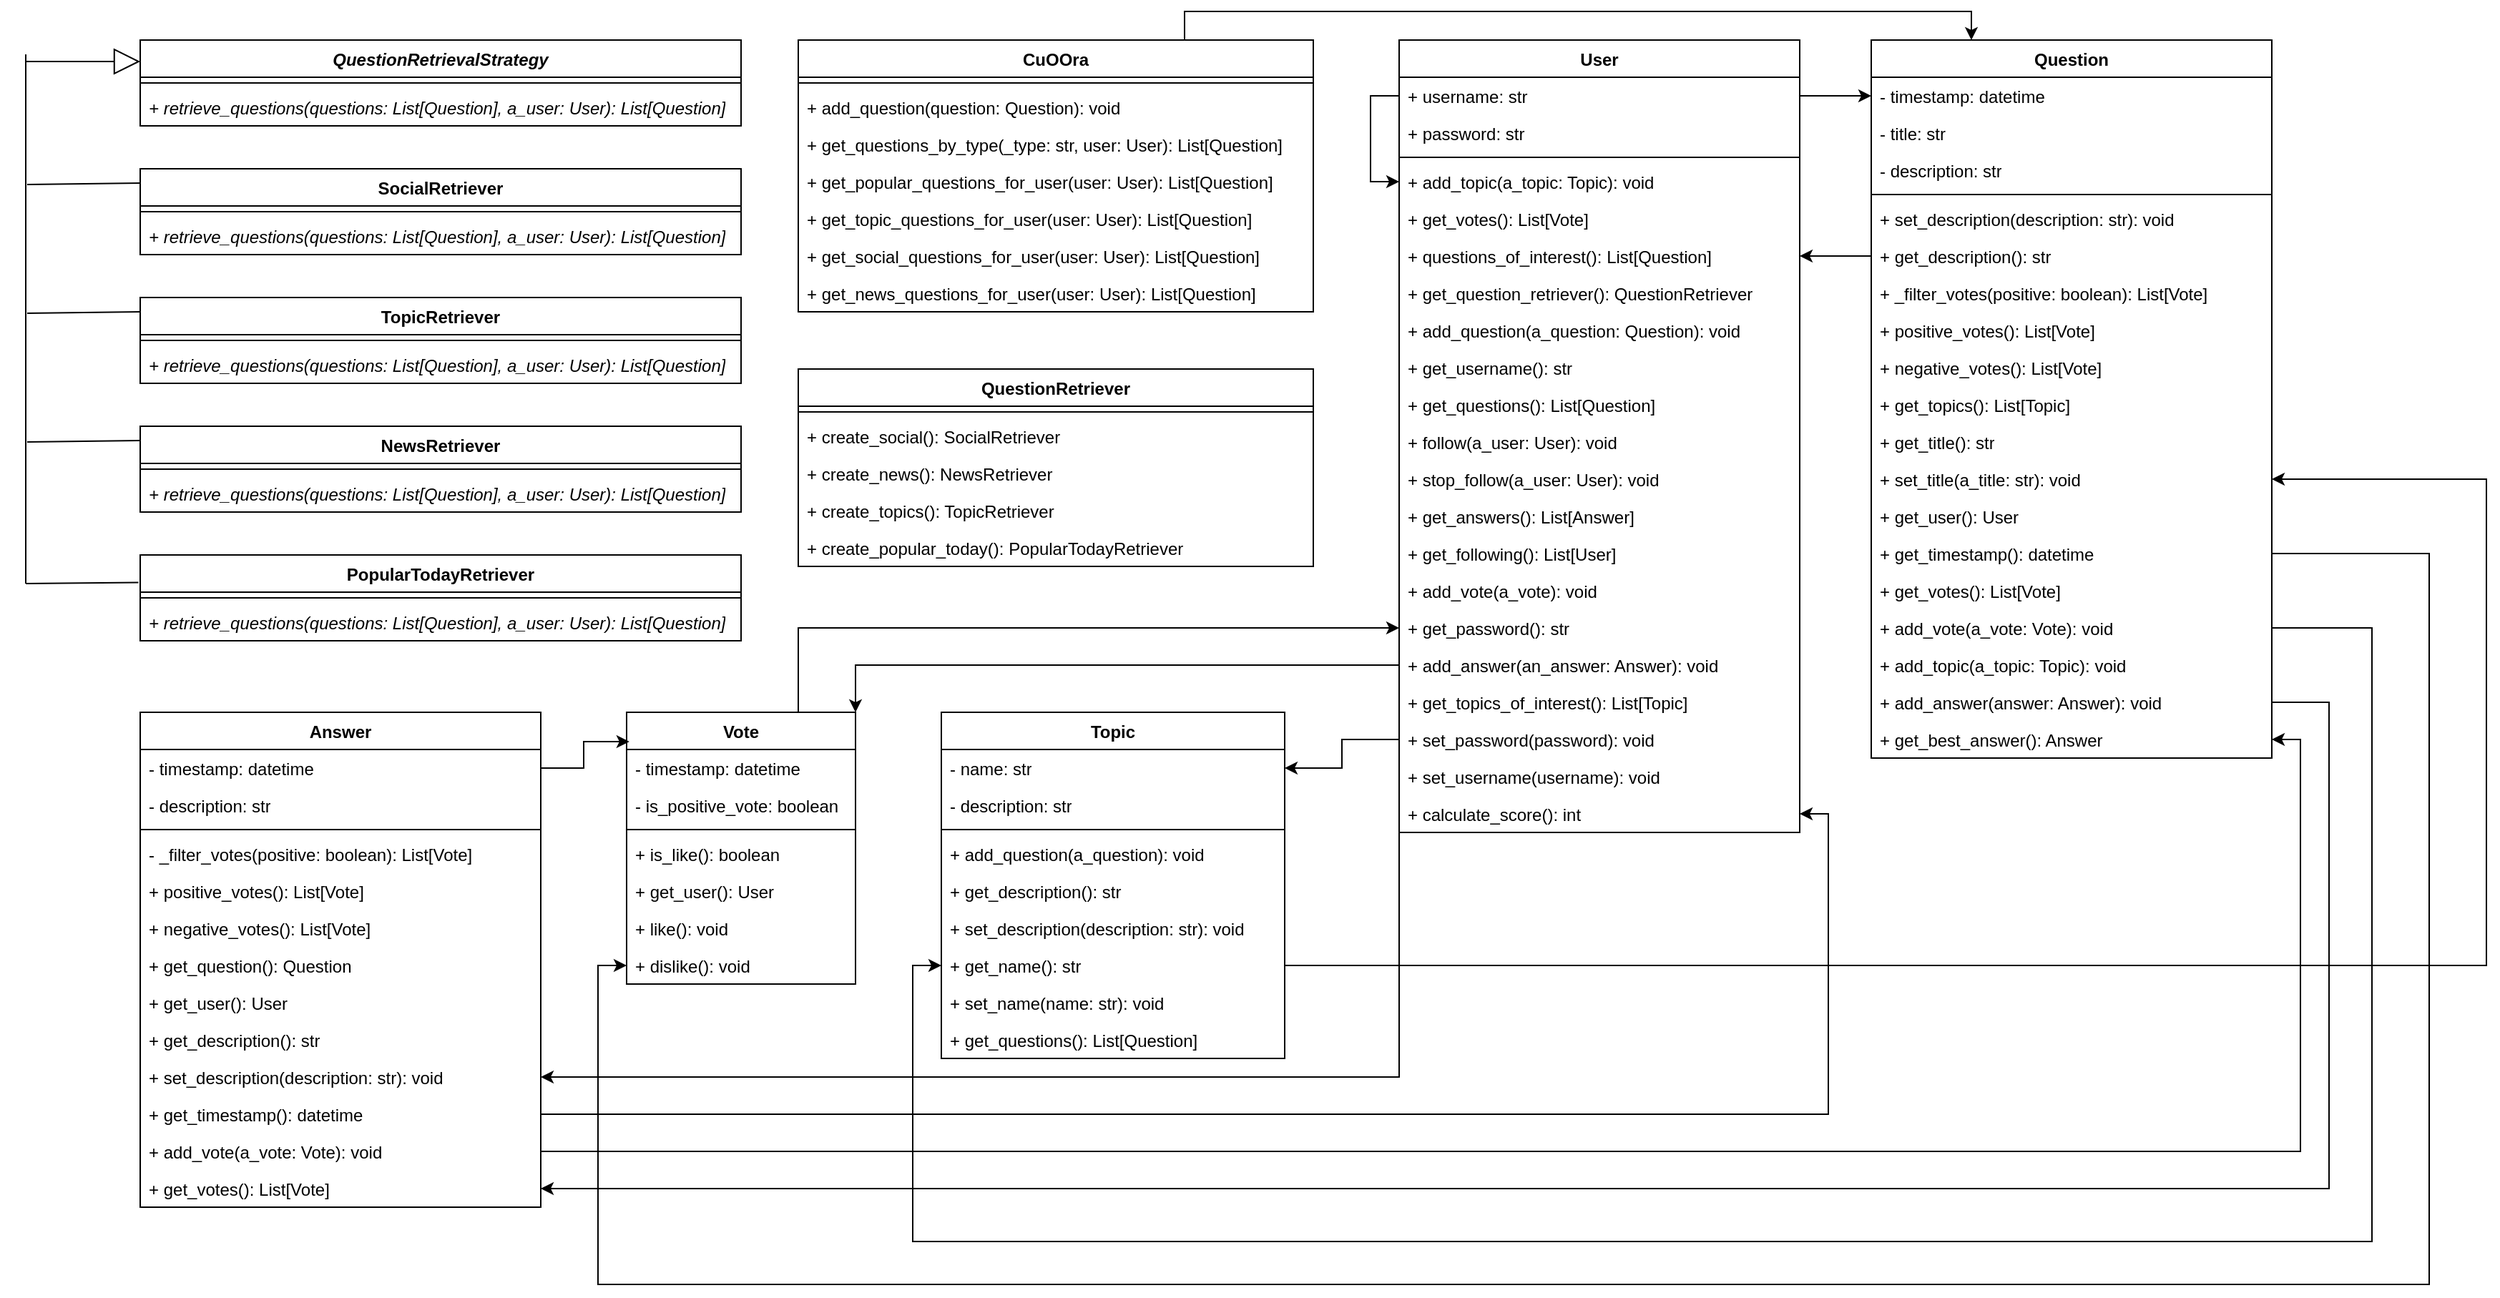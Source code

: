 <mxfile version="26.1.3">
  <diagram id="C5RBs43oDa-KdzZeNtuy" name="Page-1">
    <mxGraphModel dx="2048" dy="848" grid="1" gridSize="10" guides="1" tooltips="1" connect="1" arrows="1" fold="1" page="1" pageScale="1" pageWidth="827" pageHeight="1169" math="0" shadow="0">
      <root>
        <mxCell id="WIyWlLk6GJQsqaUBKTNV-0" />
        <mxCell id="WIyWlLk6GJQsqaUBKTNV-1" parent="WIyWlLk6GJQsqaUBKTNV-0" />
        <mxCell id="xFbKde7VfyN_ojjTYTvC-128" style="edgeStyle=orthogonalEdgeStyle;rounded=0;orthogonalLoop=1;jettySize=auto;html=1;exitX=0.75;exitY=0;exitDx=0;exitDy=0;entryX=0.25;entryY=0;entryDx=0;entryDy=0;" edge="1" parent="WIyWlLk6GJQsqaUBKTNV-1" source="xFbKde7VfyN_ojjTYTvC-0" target="xFbKde7VfyN_ojjTYTvC-89">
          <mxGeometry relative="1" as="geometry" />
        </mxCell>
        <mxCell id="xFbKde7VfyN_ojjTYTvC-0" value="CuOOra" style="swimlane;fontStyle=1;align=center;verticalAlign=top;childLayout=stackLayout;horizontal=1;startSize=26;horizontalStack=0;resizeParent=1;resizeParentMax=0;resizeLast=0;collapsible=1;marginBottom=0;whiteSpace=wrap;html=1;" vertex="1" parent="WIyWlLk6GJQsqaUBKTNV-1">
          <mxGeometry x="580" y="240" width="360" height="190" as="geometry" />
        </mxCell>
        <mxCell id="xFbKde7VfyN_ojjTYTvC-2" value="" style="line;strokeWidth=1;fillColor=none;align=left;verticalAlign=middle;spacingTop=-1;spacingLeft=3;spacingRight=3;rotatable=0;labelPosition=right;points=[];portConstraint=eastwest;strokeColor=inherit;" vertex="1" parent="xFbKde7VfyN_ojjTYTvC-0">
          <mxGeometry y="26" width="360" height="8" as="geometry" />
        </mxCell>
        <mxCell id="xFbKde7VfyN_ojjTYTvC-3" value="+ add_question(question: Question): void" style="text;strokeColor=none;fillColor=none;align=left;verticalAlign=top;spacingLeft=4;spacingRight=4;overflow=hidden;rotatable=0;points=[[0,0.5],[1,0.5]];portConstraint=eastwest;whiteSpace=wrap;html=1;" vertex="1" parent="xFbKde7VfyN_ojjTYTvC-0">
          <mxGeometry y="34" width="360" height="26" as="geometry" />
        </mxCell>
        <mxCell id="xFbKde7VfyN_ojjTYTvC-6" value="+ get_questions_by_type(_type: str, user: User): List[Question]&lt;span style=&quot;color: rgba(0, 0, 0, 0); font-family: monospace; font-size: 0px; text-wrap-mode: nowrap;&quot;&gt;%dd3CmxGraphModel%3E%3Croot%3E%3CmxCell%20id%3D%220%22%2F%3E%3CmxCell%20id%3D%221%22%20parent%3D%220%22%2F%3E%3CmxCell%20id%3D%222%22%20value%3D%22%2B%20add_question(question)%3A%20void%22%20style%3D%22text%3BstrokeColor%3Dnone%3BfillColor%3Dnone%3Balign%3Dleft%3BverticalAlign%3Dtop%3BspacingLeft%3D4%3BspacingRight%3D4%3Boverflow%3Dhidden%3Brotatable%3D0%3Bpoints%3D%5B%5B0%2C0.5%5D%2C%5B1%2C0.5%5D%5D%3BportConstraint%3Deastwest%3BwhiteSpace%3Dwrap%3Bhtml%3D1%3B%22%20vertex%3D%221%22%20parent%3D%221%22%3E%3CmxGeometry%20x%3D%22480%22%20y%3D%22744%22%20width%3D%22190%22%20height%3D%2226%22%20as%3D%22geometry%22%2F%3E%3C%2FmxCell%3E%3C%2Froot%3E%3C%2FmxGraphModel%3E&lt;/span&gt;" style="text;strokeColor=none;fillColor=none;align=left;verticalAlign=top;spacingLeft=4;spacingRight=4;overflow=hidden;rotatable=0;points=[[0,0.5],[1,0.5]];portConstraint=eastwest;whiteSpace=wrap;html=1;" vertex="1" parent="xFbKde7VfyN_ojjTYTvC-0">
          <mxGeometry y="60" width="360" height="26" as="geometry" />
        </mxCell>
        <mxCell id="xFbKde7VfyN_ojjTYTvC-14" value="+&amp;nbsp;get_popular_questions_for_user(user: User): List[Question]" style="text;strokeColor=none;fillColor=none;align=left;verticalAlign=top;spacingLeft=4;spacingRight=4;overflow=hidden;rotatable=0;points=[[0,0.5],[1,0.5]];portConstraint=eastwest;whiteSpace=wrap;html=1;" vertex="1" parent="xFbKde7VfyN_ojjTYTvC-0">
          <mxGeometry y="86" width="360" height="26" as="geometry" />
        </mxCell>
        <mxCell id="xFbKde7VfyN_ojjTYTvC-13" value="+&amp;nbsp;get_topic_questions_for_user(user: User): List[Question]" style="text;strokeColor=none;fillColor=none;align=left;verticalAlign=top;spacingLeft=4;spacingRight=4;overflow=hidden;rotatable=0;points=[[0,0.5],[1,0.5]];portConstraint=eastwest;whiteSpace=wrap;html=1;" vertex="1" parent="xFbKde7VfyN_ojjTYTvC-0">
          <mxGeometry y="112" width="360" height="26" as="geometry" />
        </mxCell>
        <mxCell id="xFbKde7VfyN_ojjTYTvC-15" value="+&amp;nbsp;get_social_questions_for_user(user: User): List[Question]" style="text;strokeColor=none;fillColor=none;align=left;verticalAlign=top;spacingLeft=4;spacingRight=4;overflow=hidden;rotatable=0;points=[[0,0.5],[1,0.5]];portConstraint=eastwest;whiteSpace=wrap;html=1;" vertex="1" parent="xFbKde7VfyN_ojjTYTvC-0">
          <mxGeometry y="138" width="360" height="26" as="geometry" />
        </mxCell>
        <mxCell id="xFbKde7VfyN_ojjTYTvC-16" value="+&amp;nbsp;get_news_questions_for_user(user: User): List[Question]" style="text;strokeColor=none;fillColor=none;align=left;verticalAlign=top;spacingLeft=4;spacingRight=4;overflow=hidden;rotatable=0;points=[[0,0.5],[1,0.5]];portConstraint=eastwest;whiteSpace=wrap;html=1;" vertex="1" parent="xFbKde7VfyN_ojjTYTvC-0">
          <mxGeometry y="164" width="360" height="26" as="geometry" />
        </mxCell>
        <mxCell id="xFbKde7VfyN_ojjTYTvC-7" value="&lt;i&gt;QuestionRetrievalStrategy&lt;/i&gt;" style="swimlane;fontStyle=1;align=center;verticalAlign=top;childLayout=stackLayout;horizontal=1;startSize=26;horizontalStack=0;resizeParent=1;resizeParentMax=0;resizeLast=0;collapsible=1;marginBottom=0;whiteSpace=wrap;html=1;" vertex="1" parent="WIyWlLk6GJQsqaUBKTNV-1">
          <mxGeometry x="120" y="240" width="420" height="60" as="geometry" />
        </mxCell>
        <mxCell id="xFbKde7VfyN_ojjTYTvC-9" value="" style="line;strokeWidth=1;fillColor=none;align=left;verticalAlign=middle;spacingTop=-1;spacingLeft=3;spacingRight=3;rotatable=0;labelPosition=right;points=[];portConstraint=eastwest;strokeColor=inherit;" vertex="1" parent="xFbKde7VfyN_ojjTYTvC-7">
          <mxGeometry y="26" width="420" height="8" as="geometry" />
        </mxCell>
        <mxCell id="xFbKde7VfyN_ojjTYTvC-10" value="&lt;i&gt;+&amp;nbsp;retrieve_questions(questions: List[Question], a_user: User): List[Question]&lt;/i&gt;" style="text;strokeColor=none;fillColor=none;align=left;verticalAlign=top;spacingLeft=4;spacingRight=4;overflow=hidden;rotatable=0;points=[[0,0.5],[1,0.5]];portConstraint=eastwest;whiteSpace=wrap;html=1;" vertex="1" parent="xFbKde7VfyN_ojjTYTvC-7">
          <mxGeometry y="34" width="420" height="26" as="geometry" />
        </mxCell>
        <mxCell id="xFbKde7VfyN_ojjTYTvC-18" value="SocialRetriever" style="swimlane;fontStyle=1;align=center;verticalAlign=top;childLayout=stackLayout;horizontal=1;startSize=26;horizontalStack=0;resizeParent=1;resizeParentMax=0;resizeLast=0;collapsible=1;marginBottom=0;whiteSpace=wrap;html=1;" vertex="1" parent="WIyWlLk6GJQsqaUBKTNV-1">
          <mxGeometry x="120" y="330" width="420" height="60" as="geometry" />
        </mxCell>
        <mxCell id="xFbKde7VfyN_ojjTYTvC-20" value="" style="line;strokeWidth=1;fillColor=none;align=left;verticalAlign=middle;spacingTop=-1;spacingLeft=3;spacingRight=3;rotatable=0;labelPosition=right;points=[];portConstraint=eastwest;strokeColor=inherit;" vertex="1" parent="xFbKde7VfyN_ojjTYTvC-18">
          <mxGeometry y="26" width="420" height="8" as="geometry" />
        </mxCell>
        <mxCell id="xFbKde7VfyN_ojjTYTvC-21" value="&lt;i&gt;+&amp;nbsp;retrieve_questions(questions: List[Question], a_user: User): List[Question]&lt;/i&gt;" style="text;strokeColor=none;fillColor=none;align=left;verticalAlign=top;spacingLeft=4;spacingRight=4;overflow=hidden;rotatable=0;points=[[0,0.5],[1,0.5]];portConstraint=eastwest;whiteSpace=wrap;html=1;" vertex="1" parent="xFbKde7VfyN_ojjTYTvC-18">
          <mxGeometry y="34" width="420" height="26" as="geometry" />
        </mxCell>
        <mxCell id="xFbKde7VfyN_ojjTYTvC-22" value="TopicRetriever" style="swimlane;fontStyle=1;align=center;verticalAlign=top;childLayout=stackLayout;horizontal=1;startSize=26;horizontalStack=0;resizeParent=1;resizeParentMax=0;resizeLast=0;collapsible=1;marginBottom=0;whiteSpace=wrap;html=1;" vertex="1" parent="WIyWlLk6GJQsqaUBKTNV-1">
          <mxGeometry x="120" y="420" width="420" height="60" as="geometry" />
        </mxCell>
        <mxCell id="xFbKde7VfyN_ojjTYTvC-24" value="" style="line;strokeWidth=1;fillColor=none;align=left;verticalAlign=middle;spacingTop=-1;spacingLeft=3;spacingRight=3;rotatable=0;labelPosition=right;points=[];portConstraint=eastwest;strokeColor=inherit;" vertex="1" parent="xFbKde7VfyN_ojjTYTvC-22">
          <mxGeometry y="26" width="420" height="8" as="geometry" />
        </mxCell>
        <mxCell id="xFbKde7VfyN_ojjTYTvC-25" value="&lt;i&gt;+&amp;nbsp;retrieve_questions(questions: List[Question], a_user: User): List[Question]&lt;/i&gt;" style="text;strokeColor=none;fillColor=none;align=left;verticalAlign=top;spacingLeft=4;spacingRight=4;overflow=hidden;rotatable=0;points=[[0,0.5],[1,0.5]];portConstraint=eastwest;whiteSpace=wrap;html=1;" vertex="1" parent="xFbKde7VfyN_ojjTYTvC-22">
          <mxGeometry y="34" width="420" height="26" as="geometry" />
        </mxCell>
        <mxCell id="xFbKde7VfyN_ojjTYTvC-26" value="NewsRetriever" style="swimlane;fontStyle=1;align=center;verticalAlign=top;childLayout=stackLayout;horizontal=1;startSize=26;horizontalStack=0;resizeParent=1;resizeParentMax=0;resizeLast=0;collapsible=1;marginBottom=0;whiteSpace=wrap;html=1;" vertex="1" parent="WIyWlLk6GJQsqaUBKTNV-1">
          <mxGeometry x="120" y="510" width="420" height="60" as="geometry" />
        </mxCell>
        <mxCell id="xFbKde7VfyN_ojjTYTvC-28" value="" style="line;strokeWidth=1;fillColor=none;align=left;verticalAlign=middle;spacingTop=-1;spacingLeft=3;spacingRight=3;rotatable=0;labelPosition=right;points=[];portConstraint=eastwest;strokeColor=inherit;" vertex="1" parent="xFbKde7VfyN_ojjTYTvC-26">
          <mxGeometry y="26" width="420" height="8" as="geometry" />
        </mxCell>
        <mxCell id="xFbKde7VfyN_ojjTYTvC-29" value="&lt;i&gt;+&amp;nbsp;retrieve_questions(questions: List[Question], a_user: User): List[Question]&lt;/i&gt;" style="text;strokeColor=none;fillColor=none;align=left;verticalAlign=top;spacingLeft=4;spacingRight=4;overflow=hidden;rotatable=0;points=[[0,0.5],[1,0.5]];portConstraint=eastwest;whiteSpace=wrap;html=1;" vertex="1" parent="xFbKde7VfyN_ojjTYTvC-26">
          <mxGeometry y="34" width="420" height="26" as="geometry" />
        </mxCell>
        <mxCell id="xFbKde7VfyN_ojjTYTvC-30" value="PopularTodayRetriever" style="swimlane;fontStyle=1;align=center;verticalAlign=top;childLayout=stackLayout;horizontal=1;startSize=26;horizontalStack=0;resizeParent=1;resizeParentMax=0;resizeLast=0;collapsible=1;marginBottom=0;whiteSpace=wrap;html=1;" vertex="1" parent="WIyWlLk6GJQsqaUBKTNV-1">
          <mxGeometry x="120" y="600" width="420" height="60" as="geometry" />
        </mxCell>
        <mxCell id="xFbKde7VfyN_ojjTYTvC-31" value="" style="line;strokeWidth=1;fillColor=none;align=left;verticalAlign=middle;spacingTop=-1;spacingLeft=3;spacingRight=3;rotatable=0;labelPosition=right;points=[];portConstraint=eastwest;strokeColor=inherit;" vertex="1" parent="xFbKde7VfyN_ojjTYTvC-30">
          <mxGeometry y="26" width="420" height="8" as="geometry" />
        </mxCell>
        <mxCell id="xFbKde7VfyN_ojjTYTvC-32" value="&lt;i&gt;+&amp;nbsp;retrieve_questions(questions: List[Question], a_user: User): List[Question]&lt;/i&gt;" style="text;strokeColor=none;fillColor=none;align=left;verticalAlign=top;spacingLeft=4;spacingRight=4;overflow=hidden;rotatable=0;points=[[0,0.5],[1,0.5]];portConstraint=eastwest;whiteSpace=wrap;html=1;" vertex="1" parent="xFbKde7VfyN_ojjTYTvC-30">
          <mxGeometry y="34" width="420" height="26" as="geometry" />
        </mxCell>
        <mxCell id="xFbKde7VfyN_ojjTYTvC-33" value="QuestionRetriever" style="swimlane;fontStyle=1;align=center;verticalAlign=top;childLayout=stackLayout;horizontal=1;startSize=26;horizontalStack=0;resizeParent=1;resizeParentMax=0;resizeLast=0;collapsible=1;marginBottom=0;whiteSpace=wrap;html=1;" vertex="1" parent="WIyWlLk6GJQsqaUBKTNV-1">
          <mxGeometry x="580" y="470" width="360" height="138" as="geometry" />
        </mxCell>
        <mxCell id="xFbKde7VfyN_ojjTYTvC-35" value="" style="line;strokeWidth=1;fillColor=none;align=left;verticalAlign=middle;spacingTop=-1;spacingLeft=3;spacingRight=3;rotatable=0;labelPosition=right;points=[];portConstraint=eastwest;strokeColor=inherit;" vertex="1" parent="xFbKde7VfyN_ojjTYTvC-33">
          <mxGeometry y="26" width="360" height="8" as="geometry" />
        </mxCell>
        <mxCell id="xFbKde7VfyN_ojjTYTvC-36" value="+ create_social(): SocialRetriever" style="text;strokeColor=none;fillColor=none;align=left;verticalAlign=top;spacingLeft=4;spacingRight=4;overflow=hidden;rotatable=0;points=[[0,0.5],[1,0.5]];portConstraint=eastwest;whiteSpace=wrap;html=1;" vertex="1" parent="xFbKde7VfyN_ojjTYTvC-33">
          <mxGeometry y="34" width="360" height="26" as="geometry" />
        </mxCell>
        <mxCell id="xFbKde7VfyN_ojjTYTvC-37" value="+ create_news(): NewsRetriever" style="text;strokeColor=none;fillColor=none;align=left;verticalAlign=top;spacingLeft=4;spacingRight=4;overflow=hidden;rotatable=0;points=[[0,0.5],[1,0.5]];portConstraint=eastwest;whiteSpace=wrap;html=1;" vertex="1" parent="xFbKde7VfyN_ojjTYTvC-33">
          <mxGeometry y="60" width="360" height="26" as="geometry" />
        </mxCell>
        <mxCell id="xFbKde7VfyN_ojjTYTvC-38" value="+ create_topics(): TopicRetriever" style="text;strokeColor=none;fillColor=none;align=left;verticalAlign=top;spacingLeft=4;spacingRight=4;overflow=hidden;rotatable=0;points=[[0,0.5],[1,0.5]];portConstraint=eastwest;whiteSpace=wrap;html=1;" vertex="1" parent="xFbKde7VfyN_ojjTYTvC-33">
          <mxGeometry y="86" width="360" height="26" as="geometry" />
        </mxCell>
        <mxCell id="xFbKde7VfyN_ojjTYTvC-39" value="+ create_popular_today(): PopularTodayRetriever" style="text;strokeColor=none;fillColor=none;align=left;verticalAlign=top;spacingLeft=4;spacingRight=4;overflow=hidden;rotatable=0;points=[[0,0.5],[1,0.5]];portConstraint=eastwest;whiteSpace=wrap;html=1;" vertex="1" parent="xFbKde7VfyN_ojjTYTvC-33">
          <mxGeometry y="112" width="360" height="26" as="geometry" />
        </mxCell>
        <mxCell id="xFbKde7VfyN_ojjTYTvC-40" value="Answer" style="swimlane;fontStyle=1;align=center;verticalAlign=top;childLayout=stackLayout;horizontal=1;startSize=26;horizontalStack=0;resizeParent=1;resizeParentMax=0;resizeLast=0;collapsible=1;marginBottom=0;whiteSpace=wrap;html=1;" vertex="1" parent="WIyWlLk6GJQsqaUBKTNV-1">
          <mxGeometry x="120" y="710" width="280" height="346" as="geometry" />
        </mxCell>
        <mxCell id="xFbKde7VfyN_ojjTYTvC-41" value="- timestamp: datetime" style="text;strokeColor=none;fillColor=none;align=left;verticalAlign=top;spacingLeft=4;spacingRight=4;overflow=hidden;rotatable=0;points=[[0,0.5],[1,0.5]];portConstraint=eastwest;whiteSpace=wrap;html=1;" vertex="1" parent="xFbKde7VfyN_ojjTYTvC-40">
          <mxGeometry y="26" width="280" height="26" as="geometry" />
        </mxCell>
        <mxCell id="xFbKde7VfyN_ojjTYTvC-44" value="- description: str" style="text;strokeColor=none;fillColor=none;align=left;verticalAlign=top;spacingLeft=4;spacingRight=4;overflow=hidden;rotatable=0;points=[[0,0.5],[1,0.5]];portConstraint=eastwest;whiteSpace=wrap;html=1;" vertex="1" parent="xFbKde7VfyN_ojjTYTvC-40">
          <mxGeometry y="52" width="280" height="26" as="geometry" />
        </mxCell>
        <mxCell id="xFbKde7VfyN_ojjTYTvC-42" value="" style="line;strokeWidth=1;fillColor=none;align=left;verticalAlign=middle;spacingTop=-1;spacingLeft=3;spacingRight=3;rotatable=0;labelPosition=right;points=[];portConstraint=eastwest;strokeColor=inherit;" vertex="1" parent="xFbKde7VfyN_ojjTYTvC-40">
          <mxGeometry y="78" width="280" height="8" as="geometry" />
        </mxCell>
        <mxCell id="xFbKde7VfyN_ojjTYTvC-43" value="- _filter_votes(positive: boolean): List[Vote]" style="text;strokeColor=none;fillColor=none;align=left;verticalAlign=top;spacingLeft=4;spacingRight=4;overflow=hidden;rotatable=0;points=[[0,0.5],[1,0.5]];portConstraint=eastwest;whiteSpace=wrap;html=1;" vertex="1" parent="xFbKde7VfyN_ojjTYTvC-40">
          <mxGeometry y="86" width="280" height="26" as="geometry" />
        </mxCell>
        <mxCell id="xFbKde7VfyN_ojjTYTvC-45" value="+&amp;nbsp;positive_votes(): List[Vote]" style="text;strokeColor=none;fillColor=none;align=left;verticalAlign=top;spacingLeft=4;spacingRight=4;overflow=hidden;rotatable=0;points=[[0,0.5],[1,0.5]];portConstraint=eastwest;whiteSpace=wrap;html=1;" vertex="1" parent="xFbKde7VfyN_ojjTYTvC-40">
          <mxGeometry y="112" width="280" height="26" as="geometry" />
        </mxCell>
        <mxCell id="xFbKde7VfyN_ojjTYTvC-46" value="+ negative_votes(): List[Vote]" style="text;strokeColor=none;fillColor=none;align=left;verticalAlign=top;spacingLeft=4;spacingRight=4;overflow=hidden;rotatable=0;points=[[0,0.5],[1,0.5]];portConstraint=eastwest;whiteSpace=wrap;html=1;" vertex="1" parent="xFbKde7VfyN_ojjTYTvC-40">
          <mxGeometry y="138" width="280" height="26" as="geometry" />
        </mxCell>
        <mxCell id="xFbKde7VfyN_ojjTYTvC-47" value="+ get_question(): Question" style="text;strokeColor=none;fillColor=none;align=left;verticalAlign=top;spacingLeft=4;spacingRight=4;overflow=hidden;rotatable=0;points=[[0,0.5],[1,0.5]];portConstraint=eastwest;whiteSpace=wrap;html=1;" vertex="1" parent="xFbKde7VfyN_ojjTYTvC-40">
          <mxGeometry y="164" width="280" height="26" as="geometry" />
        </mxCell>
        <mxCell id="xFbKde7VfyN_ojjTYTvC-48" value="+ get_user(): User" style="text;strokeColor=none;fillColor=none;align=left;verticalAlign=top;spacingLeft=4;spacingRight=4;overflow=hidden;rotatable=0;points=[[0,0.5],[1,0.5]];portConstraint=eastwest;whiteSpace=wrap;html=1;" vertex="1" parent="xFbKde7VfyN_ojjTYTvC-40">
          <mxGeometry y="190" width="280" height="26" as="geometry" />
        </mxCell>
        <mxCell id="xFbKde7VfyN_ojjTYTvC-50" value="+ get_description(): str" style="text;strokeColor=none;fillColor=none;align=left;verticalAlign=top;spacingLeft=4;spacingRight=4;overflow=hidden;rotatable=0;points=[[0,0.5],[1,0.5]];portConstraint=eastwest;whiteSpace=wrap;html=1;" vertex="1" parent="xFbKde7VfyN_ojjTYTvC-40">
          <mxGeometry y="216" width="280" height="26" as="geometry" />
        </mxCell>
        <mxCell id="xFbKde7VfyN_ojjTYTvC-49" value="+ set_description(description: str): void" style="text;strokeColor=none;fillColor=none;align=left;verticalAlign=top;spacingLeft=4;spacingRight=4;overflow=hidden;rotatable=0;points=[[0,0.5],[1,0.5]];portConstraint=eastwest;whiteSpace=wrap;html=1;" vertex="1" parent="xFbKde7VfyN_ojjTYTvC-40">
          <mxGeometry y="242" width="280" height="26" as="geometry" />
        </mxCell>
        <mxCell id="xFbKde7VfyN_ojjTYTvC-51" value="+ get_timestamp(): datetime" style="text;strokeColor=none;fillColor=none;align=left;verticalAlign=top;spacingLeft=4;spacingRight=4;overflow=hidden;rotatable=0;points=[[0,0.5],[1,0.5]];portConstraint=eastwest;whiteSpace=wrap;html=1;" vertex="1" parent="xFbKde7VfyN_ojjTYTvC-40">
          <mxGeometry y="268" width="280" height="26" as="geometry" />
        </mxCell>
        <mxCell id="xFbKde7VfyN_ojjTYTvC-52" value="+ add_vote(a_vote: Vote): void" style="text;strokeColor=none;fillColor=none;align=left;verticalAlign=top;spacingLeft=4;spacingRight=4;overflow=hidden;rotatable=0;points=[[0,0.5],[1,0.5]];portConstraint=eastwest;whiteSpace=wrap;html=1;" vertex="1" parent="xFbKde7VfyN_ojjTYTvC-40">
          <mxGeometry y="294" width="280" height="26" as="geometry" />
        </mxCell>
        <mxCell id="xFbKde7VfyN_ojjTYTvC-53" value="+ get_votes(): List[Vote]" style="text;strokeColor=none;fillColor=none;align=left;verticalAlign=top;spacingLeft=4;spacingRight=4;overflow=hidden;rotatable=0;points=[[0,0.5],[1,0.5]];portConstraint=eastwest;whiteSpace=wrap;html=1;" vertex="1" parent="xFbKde7VfyN_ojjTYTvC-40">
          <mxGeometry y="320" width="280" height="26" as="geometry" />
        </mxCell>
        <mxCell id="xFbKde7VfyN_ojjTYTvC-54" value="User" style="swimlane;fontStyle=1;align=center;verticalAlign=top;childLayout=stackLayout;horizontal=1;startSize=26;horizontalStack=0;resizeParent=1;resizeParentMax=0;resizeLast=0;collapsible=1;marginBottom=0;whiteSpace=wrap;html=1;" vertex="1" parent="WIyWlLk6GJQsqaUBKTNV-1">
          <mxGeometry x="1000" y="240" width="280" height="554" as="geometry" />
        </mxCell>
        <mxCell id="xFbKde7VfyN_ojjTYTvC-133" style="edgeStyle=orthogonalEdgeStyle;rounded=0;orthogonalLoop=1;jettySize=auto;html=1;exitX=0;exitY=0.5;exitDx=0;exitDy=0;entryX=0;entryY=0.5;entryDx=0;entryDy=0;" edge="1" parent="xFbKde7VfyN_ojjTYTvC-54" source="xFbKde7VfyN_ojjTYTvC-55" target="xFbKde7VfyN_ojjTYTvC-57">
          <mxGeometry relative="1" as="geometry" />
        </mxCell>
        <mxCell id="xFbKde7VfyN_ojjTYTvC-55" value="+ username: str" style="text;strokeColor=none;fillColor=none;align=left;verticalAlign=top;spacingLeft=4;spacingRight=4;overflow=hidden;rotatable=0;points=[[0,0.5],[1,0.5]];portConstraint=eastwest;whiteSpace=wrap;html=1;" vertex="1" parent="xFbKde7VfyN_ojjTYTvC-54">
          <mxGeometry y="26" width="280" height="26" as="geometry" />
        </mxCell>
        <mxCell id="xFbKde7VfyN_ojjTYTvC-58" value="+ password: str" style="text;strokeColor=none;fillColor=none;align=left;verticalAlign=top;spacingLeft=4;spacingRight=4;overflow=hidden;rotatable=0;points=[[0,0.5],[1,0.5]];portConstraint=eastwest;whiteSpace=wrap;html=1;" vertex="1" parent="xFbKde7VfyN_ojjTYTvC-54">
          <mxGeometry y="52" width="280" height="26" as="geometry" />
        </mxCell>
        <mxCell id="xFbKde7VfyN_ojjTYTvC-56" value="" style="line;strokeWidth=1;fillColor=none;align=left;verticalAlign=middle;spacingTop=-1;spacingLeft=3;spacingRight=3;rotatable=0;labelPosition=right;points=[];portConstraint=eastwest;strokeColor=inherit;" vertex="1" parent="xFbKde7VfyN_ojjTYTvC-54">
          <mxGeometry y="78" width="280" height="8" as="geometry" />
        </mxCell>
        <mxCell id="xFbKde7VfyN_ojjTYTvC-57" value="+&amp;nbsp;add_topic(a_topic: Topic): void" style="text;strokeColor=none;fillColor=none;align=left;verticalAlign=top;spacingLeft=4;spacingRight=4;overflow=hidden;rotatable=0;points=[[0,0.5],[1,0.5]];portConstraint=eastwest;whiteSpace=wrap;html=1;" vertex="1" parent="xFbKde7VfyN_ojjTYTvC-54">
          <mxGeometry y="86" width="280" height="26" as="geometry" />
        </mxCell>
        <mxCell id="xFbKde7VfyN_ojjTYTvC-60" value="+&amp;nbsp;get_votes(): List[Vote]" style="text;strokeColor=none;fillColor=none;align=left;verticalAlign=top;spacingLeft=4;spacingRight=4;overflow=hidden;rotatable=0;points=[[0,0.5],[1,0.5]];portConstraint=eastwest;whiteSpace=wrap;html=1;" vertex="1" parent="xFbKde7VfyN_ojjTYTvC-54">
          <mxGeometry y="112" width="280" height="26" as="geometry" />
        </mxCell>
        <mxCell id="xFbKde7VfyN_ojjTYTvC-61" value="+&amp;nbsp;questions_of_interest(): List[Question]" style="text;strokeColor=none;fillColor=none;align=left;verticalAlign=top;spacingLeft=4;spacingRight=4;overflow=hidden;rotatable=0;points=[[0,0.5],[1,0.5]];portConstraint=eastwest;whiteSpace=wrap;html=1;" vertex="1" parent="xFbKde7VfyN_ojjTYTvC-54">
          <mxGeometry y="138" width="280" height="26" as="geometry" />
        </mxCell>
        <mxCell id="xFbKde7VfyN_ojjTYTvC-62" value="+&amp;nbsp;get_question_retriever(): QuestionRetriever" style="text;strokeColor=none;fillColor=none;align=left;verticalAlign=top;spacingLeft=4;spacingRight=4;overflow=hidden;rotatable=0;points=[[0,0.5],[1,0.5]];portConstraint=eastwest;whiteSpace=wrap;html=1;" vertex="1" parent="xFbKde7VfyN_ojjTYTvC-54">
          <mxGeometry y="164" width="280" height="26" as="geometry" />
        </mxCell>
        <mxCell id="xFbKde7VfyN_ojjTYTvC-63" value="+&amp;nbsp;add_question(a_question: Question): void" style="text;strokeColor=none;fillColor=none;align=left;verticalAlign=top;spacingLeft=4;spacingRight=4;overflow=hidden;rotatable=0;points=[[0,0.5],[1,0.5]];portConstraint=eastwest;whiteSpace=wrap;html=1;" vertex="1" parent="xFbKde7VfyN_ojjTYTvC-54">
          <mxGeometry y="190" width="280" height="26" as="geometry" />
        </mxCell>
        <mxCell id="xFbKde7VfyN_ojjTYTvC-64" value="+&amp;nbsp;get_username(): str" style="text;strokeColor=none;fillColor=none;align=left;verticalAlign=top;spacingLeft=4;spacingRight=4;overflow=hidden;rotatable=0;points=[[0,0.5],[1,0.5]];portConstraint=eastwest;whiteSpace=wrap;html=1;" vertex="1" parent="xFbKde7VfyN_ojjTYTvC-54">
          <mxGeometry y="216" width="280" height="26" as="geometry" />
        </mxCell>
        <mxCell id="xFbKde7VfyN_ojjTYTvC-65" value="+&amp;nbsp;get_questions(): List[Question]" style="text;strokeColor=none;fillColor=none;align=left;verticalAlign=top;spacingLeft=4;spacingRight=4;overflow=hidden;rotatable=0;points=[[0,0.5],[1,0.5]];portConstraint=eastwest;whiteSpace=wrap;html=1;" vertex="1" parent="xFbKde7VfyN_ojjTYTvC-54">
          <mxGeometry y="242" width="280" height="26" as="geometry" />
        </mxCell>
        <mxCell id="xFbKde7VfyN_ojjTYTvC-66" value="+&amp;nbsp;follow(a_user: User): void" style="text;strokeColor=none;fillColor=none;align=left;verticalAlign=top;spacingLeft=4;spacingRight=4;overflow=hidden;rotatable=0;points=[[0,0.5],[1,0.5]];portConstraint=eastwest;whiteSpace=wrap;html=1;" vertex="1" parent="xFbKde7VfyN_ojjTYTvC-54">
          <mxGeometry y="268" width="280" height="26" as="geometry" />
        </mxCell>
        <mxCell id="xFbKde7VfyN_ojjTYTvC-67" value="+ stop_follow(a_user: User): void" style="text;strokeColor=none;fillColor=none;align=left;verticalAlign=top;spacingLeft=4;spacingRight=4;overflow=hidden;rotatable=0;points=[[0,0.5],[1,0.5]];portConstraint=eastwest;whiteSpace=wrap;html=1;" vertex="1" parent="xFbKde7VfyN_ojjTYTvC-54">
          <mxGeometry y="294" width="280" height="26" as="geometry" />
        </mxCell>
        <mxCell id="xFbKde7VfyN_ojjTYTvC-68" value="+ get_answers(): List[Answer]" style="text;strokeColor=none;fillColor=none;align=left;verticalAlign=top;spacingLeft=4;spacingRight=4;overflow=hidden;rotatable=0;points=[[0,0.5],[1,0.5]];portConstraint=eastwest;whiteSpace=wrap;html=1;" vertex="1" parent="xFbKde7VfyN_ojjTYTvC-54">
          <mxGeometry y="320" width="280" height="26" as="geometry" />
        </mxCell>
        <mxCell id="xFbKde7VfyN_ojjTYTvC-73" value="+&amp;nbsp;get_following(): List[User]" style="text;strokeColor=none;fillColor=none;align=left;verticalAlign=top;spacingLeft=4;spacingRight=4;overflow=hidden;rotatable=0;points=[[0,0.5],[1,0.5]];portConstraint=eastwest;whiteSpace=wrap;html=1;" vertex="1" parent="xFbKde7VfyN_ojjTYTvC-54">
          <mxGeometry y="346" width="280" height="26" as="geometry" />
        </mxCell>
        <mxCell id="xFbKde7VfyN_ojjTYTvC-74" value="+ add_vote(a_vote): void" style="text;strokeColor=none;fillColor=none;align=left;verticalAlign=top;spacingLeft=4;spacingRight=4;overflow=hidden;rotatable=0;points=[[0,0.5],[1,0.5]];portConstraint=eastwest;whiteSpace=wrap;html=1;" vertex="1" parent="xFbKde7VfyN_ojjTYTvC-54">
          <mxGeometry y="372" width="280" height="26" as="geometry" />
        </mxCell>
        <mxCell id="xFbKde7VfyN_ojjTYTvC-75" value="+ get_password(): str" style="text;strokeColor=none;fillColor=none;align=left;verticalAlign=top;spacingLeft=4;spacingRight=4;overflow=hidden;rotatable=0;points=[[0,0.5],[1,0.5]];portConstraint=eastwest;whiteSpace=wrap;html=1;" vertex="1" parent="xFbKde7VfyN_ojjTYTvC-54">
          <mxGeometry y="398" width="280" height="26" as="geometry" />
        </mxCell>
        <mxCell id="xFbKde7VfyN_ojjTYTvC-76" value="+&amp;nbsp;add_answer(an_answer: Answer): void" style="text;strokeColor=none;fillColor=none;align=left;verticalAlign=top;spacingLeft=4;spacingRight=4;overflow=hidden;rotatable=0;points=[[0,0.5],[1,0.5]];portConstraint=eastwest;whiteSpace=wrap;html=1;" vertex="1" parent="xFbKde7VfyN_ojjTYTvC-54">
          <mxGeometry y="424" width="280" height="26" as="geometry" />
        </mxCell>
        <mxCell id="xFbKde7VfyN_ojjTYTvC-77" value="+&amp;nbsp;get_topics_of_interest(): List[Topic]" style="text;strokeColor=none;fillColor=none;align=left;verticalAlign=top;spacingLeft=4;spacingRight=4;overflow=hidden;rotatable=0;points=[[0,0.5],[1,0.5]];portConstraint=eastwest;whiteSpace=wrap;html=1;" vertex="1" parent="xFbKde7VfyN_ojjTYTvC-54">
          <mxGeometry y="450" width="280" height="26" as="geometry" />
        </mxCell>
        <mxCell id="xFbKde7VfyN_ojjTYTvC-78" value="+&amp;nbsp;set_password(password): void" style="text;strokeColor=none;fillColor=none;align=left;verticalAlign=top;spacingLeft=4;spacingRight=4;overflow=hidden;rotatable=0;points=[[0,0.5],[1,0.5]];portConstraint=eastwest;whiteSpace=wrap;html=1;" vertex="1" parent="xFbKde7VfyN_ojjTYTvC-54">
          <mxGeometry y="476" width="280" height="26" as="geometry" />
        </mxCell>
        <mxCell id="xFbKde7VfyN_ojjTYTvC-79" value="+&amp;nbsp;set_username(username): void" style="text;strokeColor=none;fillColor=none;align=left;verticalAlign=top;spacingLeft=4;spacingRight=4;overflow=hidden;rotatable=0;points=[[0,0.5],[1,0.5]];portConstraint=eastwest;whiteSpace=wrap;html=1;" vertex="1" parent="xFbKde7VfyN_ojjTYTvC-54">
          <mxGeometry y="502" width="280" height="26" as="geometry" />
        </mxCell>
        <mxCell id="xFbKde7VfyN_ojjTYTvC-80" value="+&amp;nbsp;calculate_score(): int" style="text;strokeColor=none;fillColor=none;align=left;verticalAlign=top;spacingLeft=4;spacingRight=4;overflow=hidden;rotatable=0;points=[[0,0.5],[1,0.5]];portConstraint=eastwest;whiteSpace=wrap;html=1;" vertex="1" parent="xFbKde7VfyN_ojjTYTvC-54">
          <mxGeometry y="528" width="280" height="26" as="geometry" />
        </mxCell>
        <mxCell id="xFbKde7VfyN_ojjTYTvC-137" style="edgeStyle=orthogonalEdgeStyle;rounded=0;orthogonalLoop=1;jettySize=auto;html=1;exitX=0.75;exitY=0;exitDx=0;exitDy=0;entryX=0;entryY=0.5;entryDx=0;entryDy=0;" edge="1" parent="WIyWlLk6GJQsqaUBKTNV-1" source="xFbKde7VfyN_ojjTYTvC-81" target="xFbKde7VfyN_ojjTYTvC-75">
          <mxGeometry relative="1" as="geometry" />
        </mxCell>
        <mxCell id="xFbKde7VfyN_ojjTYTvC-81" value="Vote" style="swimlane;fontStyle=1;align=center;verticalAlign=top;childLayout=stackLayout;horizontal=1;startSize=26;horizontalStack=0;resizeParent=1;resizeParentMax=0;resizeLast=0;collapsible=1;marginBottom=0;whiteSpace=wrap;html=1;" vertex="1" parent="WIyWlLk6GJQsqaUBKTNV-1">
          <mxGeometry x="460" y="710" width="160" height="190" as="geometry" />
        </mxCell>
        <mxCell id="xFbKde7VfyN_ojjTYTvC-82" value="- timestamp: datetime" style="text;strokeColor=none;fillColor=none;align=left;verticalAlign=top;spacingLeft=4;spacingRight=4;overflow=hidden;rotatable=0;points=[[0,0.5],[1,0.5]];portConstraint=eastwest;whiteSpace=wrap;html=1;" vertex="1" parent="xFbKde7VfyN_ojjTYTvC-81">
          <mxGeometry y="26" width="160" height="26" as="geometry" />
        </mxCell>
        <mxCell id="xFbKde7VfyN_ojjTYTvC-85" value="- is_positive_vote: boolean" style="text;strokeColor=none;fillColor=none;align=left;verticalAlign=top;spacingLeft=4;spacingRight=4;overflow=hidden;rotatable=0;points=[[0,0.5],[1,0.5]];portConstraint=eastwest;whiteSpace=wrap;html=1;" vertex="1" parent="xFbKde7VfyN_ojjTYTvC-81">
          <mxGeometry y="52" width="160" height="26" as="geometry" />
        </mxCell>
        <mxCell id="xFbKde7VfyN_ojjTYTvC-83" value="" style="line;strokeWidth=1;fillColor=none;align=left;verticalAlign=middle;spacingTop=-1;spacingLeft=3;spacingRight=3;rotatable=0;labelPosition=right;points=[];portConstraint=eastwest;strokeColor=inherit;" vertex="1" parent="xFbKde7VfyN_ojjTYTvC-81">
          <mxGeometry y="78" width="160" height="8" as="geometry" />
        </mxCell>
        <mxCell id="xFbKde7VfyN_ojjTYTvC-84" value="+&amp;nbsp;is_like(): boolean" style="text;strokeColor=none;fillColor=none;align=left;verticalAlign=top;spacingLeft=4;spacingRight=4;overflow=hidden;rotatable=0;points=[[0,0.5],[1,0.5]];portConstraint=eastwest;whiteSpace=wrap;html=1;" vertex="1" parent="xFbKde7VfyN_ojjTYTvC-81">
          <mxGeometry y="86" width="160" height="26" as="geometry" />
        </mxCell>
        <mxCell id="xFbKde7VfyN_ojjTYTvC-86" value="+ get_user(): User" style="text;strokeColor=none;fillColor=none;align=left;verticalAlign=top;spacingLeft=4;spacingRight=4;overflow=hidden;rotatable=0;points=[[0,0.5],[1,0.5]];portConstraint=eastwest;whiteSpace=wrap;html=1;" vertex="1" parent="xFbKde7VfyN_ojjTYTvC-81">
          <mxGeometry y="112" width="160" height="26" as="geometry" />
        </mxCell>
        <mxCell id="xFbKde7VfyN_ojjTYTvC-87" value="+ like(): void" style="text;strokeColor=none;fillColor=none;align=left;verticalAlign=top;spacingLeft=4;spacingRight=4;overflow=hidden;rotatable=0;points=[[0,0.5],[1,0.5]];portConstraint=eastwest;whiteSpace=wrap;html=1;" vertex="1" parent="xFbKde7VfyN_ojjTYTvC-81">
          <mxGeometry y="138" width="160" height="26" as="geometry" />
        </mxCell>
        <mxCell id="xFbKde7VfyN_ojjTYTvC-88" value="+ dislike(): void" style="text;strokeColor=none;fillColor=none;align=left;verticalAlign=top;spacingLeft=4;spacingRight=4;overflow=hidden;rotatable=0;points=[[0,0.5],[1,0.5]];portConstraint=eastwest;whiteSpace=wrap;html=1;" vertex="1" parent="xFbKde7VfyN_ojjTYTvC-81">
          <mxGeometry y="164" width="160" height="26" as="geometry" />
        </mxCell>
        <mxCell id="xFbKde7VfyN_ojjTYTvC-89" value="Question" style="swimlane;fontStyle=1;align=center;verticalAlign=top;childLayout=stackLayout;horizontal=1;startSize=26;horizontalStack=0;resizeParent=1;resizeParentMax=0;resizeLast=0;collapsible=1;marginBottom=0;whiteSpace=wrap;html=1;" vertex="1" parent="WIyWlLk6GJQsqaUBKTNV-1">
          <mxGeometry x="1330" y="240" width="280" height="502" as="geometry" />
        </mxCell>
        <mxCell id="xFbKde7VfyN_ojjTYTvC-90" value="- timestamp: datetime" style="text;strokeColor=none;fillColor=none;align=left;verticalAlign=top;spacingLeft=4;spacingRight=4;overflow=hidden;rotatable=0;points=[[0,0.5],[1,0.5]];portConstraint=eastwest;whiteSpace=wrap;html=1;" vertex="1" parent="xFbKde7VfyN_ojjTYTvC-89">
          <mxGeometry y="26" width="280" height="26" as="geometry" />
        </mxCell>
        <mxCell id="xFbKde7VfyN_ojjTYTvC-93" value="- title: str" style="text;strokeColor=none;fillColor=none;align=left;verticalAlign=top;spacingLeft=4;spacingRight=4;overflow=hidden;rotatable=0;points=[[0,0.5],[1,0.5]];portConstraint=eastwest;whiteSpace=wrap;html=1;" vertex="1" parent="xFbKde7VfyN_ojjTYTvC-89">
          <mxGeometry y="52" width="280" height="26" as="geometry" />
        </mxCell>
        <mxCell id="xFbKde7VfyN_ojjTYTvC-94" value="- description: str" style="text;strokeColor=none;fillColor=none;align=left;verticalAlign=top;spacingLeft=4;spacingRight=4;overflow=hidden;rotatable=0;points=[[0,0.5],[1,0.5]];portConstraint=eastwest;whiteSpace=wrap;html=1;" vertex="1" parent="xFbKde7VfyN_ojjTYTvC-89">
          <mxGeometry y="78" width="280" height="26" as="geometry" />
        </mxCell>
        <mxCell id="xFbKde7VfyN_ojjTYTvC-91" value="" style="line;strokeWidth=1;fillColor=none;align=left;verticalAlign=middle;spacingTop=-1;spacingLeft=3;spacingRight=3;rotatable=0;labelPosition=right;points=[];portConstraint=eastwest;strokeColor=inherit;" vertex="1" parent="xFbKde7VfyN_ojjTYTvC-89">
          <mxGeometry y="104" width="280" height="8" as="geometry" />
        </mxCell>
        <mxCell id="xFbKde7VfyN_ojjTYTvC-92" value="+&amp;nbsp;set_description(description: str): void" style="text;strokeColor=none;fillColor=none;align=left;verticalAlign=top;spacingLeft=4;spacingRight=4;overflow=hidden;rotatable=0;points=[[0,0.5],[1,0.5]];portConstraint=eastwest;whiteSpace=wrap;html=1;" vertex="1" parent="xFbKde7VfyN_ojjTYTvC-89">
          <mxGeometry y="112" width="280" height="26" as="geometry" />
        </mxCell>
        <mxCell id="xFbKde7VfyN_ojjTYTvC-95" value="+&amp;nbsp;get_description(): str" style="text;strokeColor=none;fillColor=none;align=left;verticalAlign=top;spacingLeft=4;spacingRight=4;overflow=hidden;rotatable=0;points=[[0,0.5],[1,0.5]];portConstraint=eastwest;whiteSpace=wrap;html=1;" vertex="1" parent="xFbKde7VfyN_ojjTYTvC-89">
          <mxGeometry y="138" width="280" height="26" as="geometry" />
        </mxCell>
        <mxCell id="xFbKde7VfyN_ojjTYTvC-96" value="+&amp;nbsp;_filter_votes(positive: boolean): List[Vote]" style="text;strokeColor=none;fillColor=none;align=left;verticalAlign=top;spacingLeft=4;spacingRight=4;overflow=hidden;rotatable=0;points=[[0,0.5],[1,0.5]];portConstraint=eastwest;whiteSpace=wrap;html=1;" vertex="1" parent="xFbKde7VfyN_ojjTYTvC-89">
          <mxGeometry y="164" width="280" height="26" as="geometry" />
        </mxCell>
        <mxCell id="xFbKde7VfyN_ojjTYTvC-97" value="+&amp;nbsp;positive_votes(): List[Vote]" style="text;strokeColor=none;fillColor=none;align=left;verticalAlign=top;spacingLeft=4;spacingRight=4;overflow=hidden;rotatable=0;points=[[0,0.5],[1,0.5]];portConstraint=eastwest;whiteSpace=wrap;html=1;" vertex="1" parent="xFbKde7VfyN_ojjTYTvC-89">
          <mxGeometry y="190" width="280" height="26" as="geometry" />
        </mxCell>
        <mxCell id="xFbKde7VfyN_ojjTYTvC-98" value="+ negative_votes(): List[Vote]" style="text;strokeColor=none;fillColor=none;align=left;verticalAlign=top;spacingLeft=4;spacingRight=4;overflow=hidden;rotatable=0;points=[[0,0.5],[1,0.5]];portConstraint=eastwest;whiteSpace=wrap;html=1;" vertex="1" parent="xFbKde7VfyN_ojjTYTvC-89">
          <mxGeometry y="216" width="280" height="26" as="geometry" />
        </mxCell>
        <mxCell id="xFbKde7VfyN_ojjTYTvC-100" value="+&amp;nbsp;get_topics(): List[Topic]" style="text;strokeColor=none;fillColor=none;align=left;verticalAlign=top;spacingLeft=4;spacingRight=4;overflow=hidden;rotatable=0;points=[[0,0.5],[1,0.5]];portConstraint=eastwest;whiteSpace=wrap;html=1;" vertex="1" parent="xFbKde7VfyN_ojjTYTvC-89">
          <mxGeometry y="242" width="280" height="26" as="geometry" />
        </mxCell>
        <mxCell id="xFbKde7VfyN_ojjTYTvC-99" value="+ get_title(): str" style="text;strokeColor=none;fillColor=none;align=left;verticalAlign=top;spacingLeft=4;spacingRight=4;overflow=hidden;rotatable=0;points=[[0,0.5],[1,0.5]];portConstraint=eastwest;whiteSpace=wrap;html=1;" vertex="1" parent="xFbKde7VfyN_ojjTYTvC-89">
          <mxGeometry y="268" width="280" height="26" as="geometry" />
        </mxCell>
        <mxCell id="xFbKde7VfyN_ojjTYTvC-102" value="+&amp;nbsp;set_title(a_title: str): void" style="text;strokeColor=none;fillColor=none;align=left;verticalAlign=top;spacingLeft=4;spacingRight=4;overflow=hidden;rotatable=0;points=[[0,0.5],[1,0.5]];portConstraint=eastwest;whiteSpace=wrap;html=1;" vertex="1" parent="xFbKde7VfyN_ojjTYTvC-89">
          <mxGeometry y="294" width="280" height="26" as="geometry" />
        </mxCell>
        <mxCell id="xFbKde7VfyN_ojjTYTvC-101" value="+ get_user(): User" style="text;strokeColor=none;fillColor=none;align=left;verticalAlign=top;spacingLeft=4;spacingRight=4;overflow=hidden;rotatable=0;points=[[0,0.5],[1,0.5]];portConstraint=eastwest;whiteSpace=wrap;html=1;" vertex="1" parent="xFbKde7VfyN_ojjTYTvC-89">
          <mxGeometry y="320" width="280" height="26" as="geometry" />
        </mxCell>
        <mxCell id="xFbKde7VfyN_ojjTYTvC-103" value="+&amp;nbsp;get_timestamp(): datetime" style="text;strokeColor=none;fillColor=none;align=left;verticalAlign=top;spacingLeft=4;spacingRight=4;overflow=hidden;rotatable=0;points=[[0,0.5],[1,0.5]];portConstraint=eastwest;whiteSpace=wrap;html=1;" vertex="1" parent="xFbKde7VfyN_ojjTYTvC-89">
          <mxGeometry y="346" width="280" height="26" as="geometry" />
        </mxCell>
        <mxCell id="xFbKde7VfyN_ojjTYTvC-108" value="+&amp;nbsp;get_votes(): List[Vote]" style="text;strokeColor=none;fillColor=none;align=left;verticalAlign=top;spacingLeft=4;spacingRight=4;overflow=hidden;rotatable=0;points=[[0,0.5],[1,0.5]];portConstraint=eastwest;whiteSpace=wrap;html=1;" vertex="1" parent="xFbKde7VfyN_ojjTYTvC-89">
          <mxGeometry y="372" width="280" height="26" as="geometry" />
        </mxCell>
        <mxCell id="xFbKde7VfyN_ojjTYTvC-107" value="+ add_vote(a_vote: Vote): void" style="text;strokeColor=none;fillColor=none;align=left;verticalAlign=top;spacingLeft=4;spacingRight=4;overflow=hidden;rotatable=0;points=[[0,0.5],[1,0.5]];portConstraint=eastwest;whiteSpace=wrap;html=1;" vertex="1" parent="xFbKde7VfyN_ojjTYTvC-89">
          <mxGeometry y="398" width="280" height="26" as="geometry" />
        </mxCell>
        <mxCell id="xFbKde7VfyN_ojjTYTvC-106" value="+ add_topic(a_topic: Topic): void" style="text;strokeColor=none;fillColor=none;align=left;verticalAlign=top;spacingLeft=4;spacingRight=4;overflow=hidden;rotatable=0;points=[[0,0.5],[1,0.5]];portConstraint=eastwest;whiteSpace=wrap;html=1;" vertex="1" parent="xFbKde7VfyN_ojjTYTvC-89">
          <mxGeometry y="424" width="280" height="26" as="geometry" />
        </mxCell>
        <mxCell id="xFbKde7VfyN_ojjTYTvC-105" value="+ add_answer(answer: Answer): void" style="text;strokeColor=none;fillColor=none;align=left;verticalAlign=top;spacingLeft=4;spacingRight=4;overflow=hidden;rotatable=0;points=[[0,0.5],[1,0.5]];portConstraint=eastwest;whiteSpace=wrap;html=1;" vertex="1" parent="xFbKde7VfyN_ojjTYTvC-89">
          <mxGeometry y="450" width="280" height="26" as="geometry" />
        </mxCell>
        <mxCell id="xFbKde7VfyN_ojjTYTvC-104" value="+ get_best_answer(): Answer" style="text;strokeColor=none;fillColor=none;align=left;verticalAlign=top;spacingLeft=4;spacingRight=4;overflow=hidden;rotatable=0;points=[[0,0.5],[1,0.5]];portConstraint=eastwest;whiteSpace=wrap;html=1;" vertex="1" parent="xFbKde7VfyN_ojjTYTvC-89">
          <mxGeometry y="476" width="280" height="26" as="geometry" />
        </mxCell>
        <mxCell id="xFbKde7VfyN_ojjTYTvC-110" value="Topic" style="swimlane;fontStyle=1;align=center;verticalAlign=top;childLayout=stackLayout;horizontal=1;startSize=26;horizontalStack=0;resizeParent=1;resizeParentMax=0;resizeLast=0;collapsible=1;marginBottom=0;whiteSpace=wrap;html=1;" vertex="1" parent="WIyWlLk6GJQsqaUBKTNV-1">
          <mxGeometry x="680" y="710" width="240" height="242" as="geometry" />
        </mxCell>
        <mxCell id="xFbKde7VfyN_ojjTYTvC-111" value="- name: str" style="text;strokeColor=none;fillColor=none;align=left;verticalAlign=top;spacingLeft=4;spacingRight=4;overflow=hidden;rotatable=0;points=[[0,0.5],[1,0.5]];portConstraint=eastwest;whiteSpace=wrap;html=1;" vertex="1" parent="xFbKde7VfyN_ojjTYTvC-110">
          <mxGeometry y="26" width="240" height="26" as="geometry" />
        </mxCell>
        <mxCell id="xFbKde7VfyN_ojjTYTvC-114" value="- description: str" style="text;strokeColor=none;fillColor=none;align=left;verticalAlign=top;spacingLeft=4;spacingRight=4;overflow=hidden;rotatable=0;points=[[0,0.5],[1,0.5]];portConstraint=eastwest;whiteSpace=wrap;html=1;" vertex="1" parent="xFbKde7VfyN_ojjTYTvC-110">
          <mxGeometry y="52" width="240" height="26" as="geometry" />
        </mxCell>
        <mxCell id="xFbKde7VfyN_ojjTYTvC-112" value="" style="line;strokeWidth=1;fillColor=none;align=left;verticalAlign=middle;spacingTop=-1;spacingLeft=3;spacingRight=3;rotatable=0;labelPosition=right;points=[];portConstraint=eastwest;strokeColor=inherit;" vertex="1" parent="xFbKde7VfyN_ojjTYTvC-110">
          <mxGeometry y="78" width="240" height="8" as="geometry" />
        </mxCell>
        <mxCell id="xFbKde7VfyN_ojjTYTvC-113" value="+ add_question(a_question): void" style="text;strokeColor=none;fillColor=none;align=left;verticalAlign=top;spacingLeft=4;spacingRight=4;overflow=hidden;rotatable=0;points=[[0,0.5],[1,0.5]];portConstraint=eastwest;whiteSpace=wrap;html=1;" vertex="1" parent="xFbKde7VfyN_ojjTYTvC-110">
          <mxGeometry y="86" width="240" height="26" as="geometry" />
        </mxCell>
        <mxCell id="xFbKde7VfyN_ojjTYTvC-116" value="+ get_description(): str" style="text;strokeColor=none;fillColor=none;align=left;verticalAlign=top;spacingLeft=4;spacingRight=4;overflow=hidden;rotatable=0;points=[[0,0.5],[1,0.5]];portConstraint=eastwest;whiteSpace=wrap;html=1;" vertex="1" parent="xFbKde7VfyN_ojjTYTvC-110">
          <mxGeometry y="112" width="240" height="26" as="geometry" />
        </mxCell>
        <mxCell id="xFbKde7VfyN_ojjTYTvC-117" value="+ set_description(description: str): void" style="text;strokeColor=none;fillColor=none;align=left;verticalAlign=top;spacingLeft=4;spacingRight=4;overflow=hidden;rotatable=0;points=[[0,0.5],[1,0.5]];portConstraint=eastwest;whiteSpace=wrap;html=1;" vertex="1" parent="xFbKde7VfyN_ojjTYTvC-110">
          <mxGeometry y="138" width="240" height="26" as="geometry" />
        </mxCell>
        <mxCell id="xFbKde7VfyN_ojjTYTvC-118" value="+ get_name(): str" style="text;strokeColor=none;fillColor=none;align=left;verticalAlign=top;spacingLeft=4;spacingRight=4;overflow=hidden;rotatable=0;points=[[0,0.5],[1,0.5]];portConstraint=eastwest;whiteSpace=wrap;html=1;" vertex="1" parent="xFbKde7VfyN_ojjTYTvC-110">
          <mxGeometry y="164" width="240" height="26" as="geometry" />
        </mxCell>
        <mxCell id="xFbKde7VfyN_ojjTYTvC-120" value="+ set_name(name: str): void" style="text;strokeColor=none;fillColor=none;align=left;verticalAlign=top;spacingLeft=4;spacingRight=4;overflow=hidden;rotatable=0;points=[[0,0.5],[1,0.5]];portConstraint=eastwest;whiteSpace=wrap;html=1;" vertex="1" parent="xFbKde7VfyN_ojjTYTvC-110">
          <mxGeometry y="190" width="240" height="26" as="geometry" />
        </mxCell>
        <mxCell id="xFbKde7VfyN_ojjTYTvC-119" value="+ get_questions(): List[Question]" style="text;strokeColor=none;fillColor=none;align=left;verticalAlign=top;spacingLeft=4;spacingRight=4;overflow=hidden;rotatable=0;points=[[0,0.5],[1,0.5]];portConstraint=eastwest;whiteSpace=wrap;html=1;" vertex="1" parent="xFbKde7VfyN_ojjTYTvC-110">
          <mxGeometry y="216" width="240" height="26" as="geometry" />
        </mxCell>
        <mxCell id="xFbKde7VfyN_ojjTYTvC-121" value="" style="endArrow=block;endSize=16;endFill=0;html=1;rounded=0;entryX=0;entryY=0.25;entryDx=0;entryDy=0;" edge="1" parent="WIyWlLk6GJQsqaUBKTNV-1" target="xFbKde7VfyN_ojjTYTvC-7">
          <mxGeometry width="160" relative="1" as="geometry">
            <mxPoint x="40" y="255" as="sourcePoint" />
            <mxPoint x="110" y="269.37" as="targetPoint" />
          </mxGeometry>
        </mxCell>
        <mxCell id="xFbKde7VfyN_ojjTYTvC-122" value="" style="endArrow=none;html=1;rounded=0;" edge="1" parent="WIyWlLk6GJQsqaUBKTNV-1">
          <mxGeometry width="50" height="50" relative="1" as="geometry">
            <mxPoint x="40" y="620" as="sourcePoint" />
            <mxPoint x="40" y="250" as="targetPoint" />
          </mxGeometry>
        </mxCell>
        <mxCell id="xFbKde7VfyN_ojjTYTvC-123" value="" style="endArrow=none;html=1;rounded=0;entryX=-0.003;entryY=0.321;entryDx=0;entryDy=0;entryPerimeter=0;" edge="1" parent="WIyWlLk6GJQsqaUBKTNV-1" target="xFbKde7VfyN_ojjTYTvC-30">
          <mxGeometry width="50" height="50" relative="1" as="geometry">
            <mxPoint x="40" y="620" as="sourcePoint" />
            <mxPoint x="90" y="570" as="targetPoint" />
          </mxGeometry>
        </mxCell>
        <mxCell id="xFbKde7VfyN_ojjTYTvC-124" value="" style="endArrow=none;html=1;rounded=0;entryX=-0.003;entryY=0.321;entryDx=0;entryDy=0;entryPerimeter=0;" edge="1" parent="WIyWlLk6GJQsqaUBKTNV-1">
          <mxGeometry width="50" height="50" relative="1" as="geometry">
            <mxPoint x="41" y="521" as="sourcePoint" />
            <mxPoint x="120" y="520" as="targetPoint" />
          </mxGeometry>
        </mxCell>
        <mxCell id="xFbKde7VfyN_ojjTYTvC-125" value="" style="endArrow=none;html=1;rounded=0;entryX=-0.003;entryY=0.321;entryDx=0;entryDy=0;entryPerimeter=0;" edge="1" parent="WIyWlLk6GJQsqaUBKTNV-1">
          <mxGeometry width="50" height="50" relative="1" as="geometry">
            <mxPoint x="41" y="341" as="sourcePoint" />
            <mxPoint x="120" y="340" as="targetPoint" />
          </mxGeometry>
        </mxCell>
        <mxCell id="xFbKde7VfyN_ojjTYTvC-126" value="" style="endArrow=none;html=1;rounded=0;entryX=-0.003;entryY=0.321;entryDx=0;entryDy=0;entryPerimeter=0;" edge="1" parent="WIyWlLk6GJQsqaUBKTNV-1">
          <mxGeometry width="50" height="50" relative="1" as="geometry">
            <mxPoint x="41" y="431" as="sourcePoint" />
            <mxPoint x="120" y="430" as="targetPoint" />
          </mxGeometry>
        </mxCell>
        <mxCell id="xFbKde7VfyN_ojjTYTvC-129" style="edgeStyle=orthogonalEdgeStyle;rounded=0;orthogonalLoop=1;jettySize=auto;html=1;exitX=1;exitY=0.5;exitDx=0;exitDy=0;entryX=0.012;entryY=0.108;entryDx=0;entryDy=0;entryPerimeter=0;" edge="1" parent="WIyWlLk6GJQsqaUBKTNV-1" source="xFbKde7VfyN_ojjTYTvC-41" target="xFbKde7VfyN_ojjTYTvC-81">
          <mxGeometry relative="1" as="geometry" />
        </mxCell>
        <mxCell id="xFbKde7VfyN_ojjTYTvC-130" style="edgeStyle=orthogonalEdgeStyle;rounded=0;orthogonalLoop=1;jettySize=auto;html=1;exitX=1;exitY=0.5;exitDx=0;exitDy=0;entryX=1;entryY=0.5;entryDx=0;entryDy=0;" edge="1" parent="WIyWlLk6GJQsqaUBKTNV-1" source="xFbKde7VfyN_ojjTYTvC-52" target="xFbKde7VfyN_ojjTYTvC-104">
          <mxGeometry relative="1" as="geometry" />
        </mxCell>
        <mxCell id="xFbKde7VfyN_ojjTYTvC-131" style="edgeStyle=orthogonalEdgeStyle;rounded=0;orthogonalLoop=1;jettySize=auto;html=1;exitX=1;exitY=0.5;exitDx=0;exitDy=0;entryX=1;entryY=0.5;entryDx=0;entryDy=0;" edge="1" parent="WIyWlLk6GJQsqaUBKTNV-1" source="xFbKde7VfyN_ojjTYTvC-51" target="xFbKde7VfyN_ojjTYTvC-80">
          <mxGeometry relative="1" as="geometry" />
        </mxCell>
        <mxCell id="xFbKde7VfyN_ojjTYTvC-132" style="edgeStyle=orthogonalEdgeStyle;rounded=0;orthogonalLoop=1;jettySize=auto;html=1;exitX=1;exitY=0.5;exitDx=0;exitDy=0;entryX=0;entryY=0.5;entryDx=0;entryDy=0;" edge="1" parent="WIyWlLk6GJQsqaUBKTNV-1" source="xFbKde7VfyN_ojjTYTvC-55" target="xFbKde7VfyN_ojjTYTvC-90">
          <mxGeometry relative="1" as="geometry" />
        </mxCell>
        <mxCell id="xFbKde7VfyN_ojjTYTvC-134" style="edgeStyle=orthogonalEdgeStyle;rounded=0;orthogonalLoop=1;jettySize=auto;html=1;exitX=0;exitY=0.5;exitDx=0;exitDy=0;entryX=1;entryY=0.5;entryDx=0;entryDy=0;" edge="1" parent="WIyWlLk6GJQsqaUBKTNV-1" source="xFbKde7VfyN_ojjTYTvC-80" target="xFbKde7VfyN_ojjTYTvC-49">
          <mxGeometry relative="1" as="geometry">
            <Array as="points">
              <mxPoint x="1000" y="965" />
            </Array>
          </mxGeometry>
        </mxCell>
        <mxCell id="xFbKde7VfyN_ojjTYTvC-135" style="edgeStyle=orthogonalEdgeStyle;rounded=0;orthogonalLoop=1;jettySize=auto;html=1;exitX=0;exitY=0.5;exitDx=0;exitDy=0;entryX=1;entryY=0.5;entryDx=0;entryDy=0;" edge="1" parent="WIyWlLk6GJQsqaUBKTNV-1" source="xFbKde7VfyN_ojjTYTvC-78" target="xFbKde7VfyN_ojjTYTvC-111">
          <mxGeometry relative="1" as="geometry" />
        </mxCell>
        <mxCell id="xFbKde7VfyN_ojjTYTvC-136" style="edgeStyle=orthogonalEdgeStyle;rounded=0;orthogonalLoop=1;jettySize=auto;html=1;exitX=0;exitY=0.5;exitDx=0;exitDy=0;entryX=1;entryY=0;entryDx=0;entryDy=0;" edge="1" parent="WIyWlLk6GJQsqaUBKTNV-1" source="xFbKde7VfyN_ojjTYTvC-76" target="xFbKde7VfyN_ojjTYTvC-81">
          <mxGeometry relative="1" as="geometry" />
        </mxCell>
        <mxCell id="xFbKde7VfyN_ojjTYTvC-138" style="edgeStyle=orthogonalEdgeStyle;rounded=0;orthogonalLoop=1;jettySize=auto;html=1;exitX=1;exitY=0.5;exitDx=0;exitDy=0;entryX=1;entryY=0.5;entryDx=0;entryDy=0;" edge="1" parent="WIyWlLk6GJQsqaUBKTNV-1" source="xFbKde7VfyN_ojjTYTvC-105" target="xFbKde7VfyN_ojjTYTvC-53">
          <mxGeometry relative="1" as="geometry">
            <Array as="points">
              <mxPoint x="1650" y="703" />
              <mxPoint x="1650" y="1043" />
            </Array>
          </mxGeometry>
        </mxCell>
        <mxCell id="xFbKde7VfyN_ojjTYTvC-139" style="edgeStyle=orthogonalEdgeStyle;rounded=0;orthogonalLoop=1;jettySize=auto;html=1;exitX=1;exitY=0.5;exitDx=0;exitDy=0;entryX=0;entryY=0.5;entryDx=0;entryDy=0;" edge="1" parent="WIyWlLk6GJQsqaUBKTNV-1" source="xFbKde7VfyN_ojjTYTvC-103" target="xFbKde7VfyN_ojjTYTvC-88">
          <mxGeometry relative="1" as="geometry">
            <Array as="points">
              <mxPoint x="1720" y="599" />
              <mxPoint x="1720" y="1110" />
              <mxPoint x="440" y="1110" />
              <mxPoint x="440" y="887" />
            </Array>
          </mxGeometry>
        </mxCell>
        <mxCell id="xFbKde7VfyN_ojjTYTvC-140" style="edgeStyle=orthogonalEdgeStyle;rounded=0;orthogonalLoop=1;jettySize=auto;html=1;exitX=0;exitY=0.5;exitDx=0;exitDy=0;entryX=1;entryY=0.5;entryDx=0;entryDy=0;" edge="1" parent="WIyWlLk6GJQsqaUBKTNV-1" source="xFbKde7VfyN_ojjTYTvC-95" target="xFbKde7VfyN_ojjTYTvC-61">
          <mxGeometry relative="1" as="geometry" />
        </mxCell>
        <mxCell id="xFbKde7VfyN_ojjTYTvC-141" style="edgeStyle=orthogonalEdgeStyle;rounded=0;orthogonalLoop=1;jettySize=auto;html=1;exitX=1;exitY=0.5;exitDx=0;exitDy=0;entryX=0;entryY=0.5;entryDx=0;entryDy=0;" edge="1" parent="WIyWlLk6GJQsqaUBKTNV-1" source="xFbKde7VfyN_ojjTYTvC-107" target="xFbKde7VfyN_ojjTYTvC-118">
          <mxGeometry relative="1" as="geometry">
            <Array as="points">
              <mxPoint x="1680" y="651" />
              <mxPoint x="1680" y="1080" />
              <mxPoint x="660" y="1080" />
              <mxPoint x="660" y="887" />
            </Array>
          </mxGeometry>
        </mxCell>
        <mxCell id="xFbKde7VfyN_ojjTYTvC-142" style="edgeStyle=orthogonalEdgeStyle;rounded=0;orthogonalLoop=1;jettySize=auto;html=1;exitX=1;exitY=0.5;exitDx=0;exitDy=0;entryX=1;entryY=0.5;entryDx=0;entryDy=0;" edge="1" parent="WIyWlLk6GJQsqaUBKTNV-1" source="xFbKde7VfyN_ojjTYTvC-118" target="xFbKde7VfyN_ojjTYTvC-102">
          <mxGeometry relative="1" as="geometry">
            <Array as="points">
              <mxPoint x="1760" y="887" />
              <mxPoint x="1760" y="547" />
            </Array>
          </mxGeometry>
        </mxCell>
      </root>
    </mxGraphModel>
  </diagram>
</mxfile>
